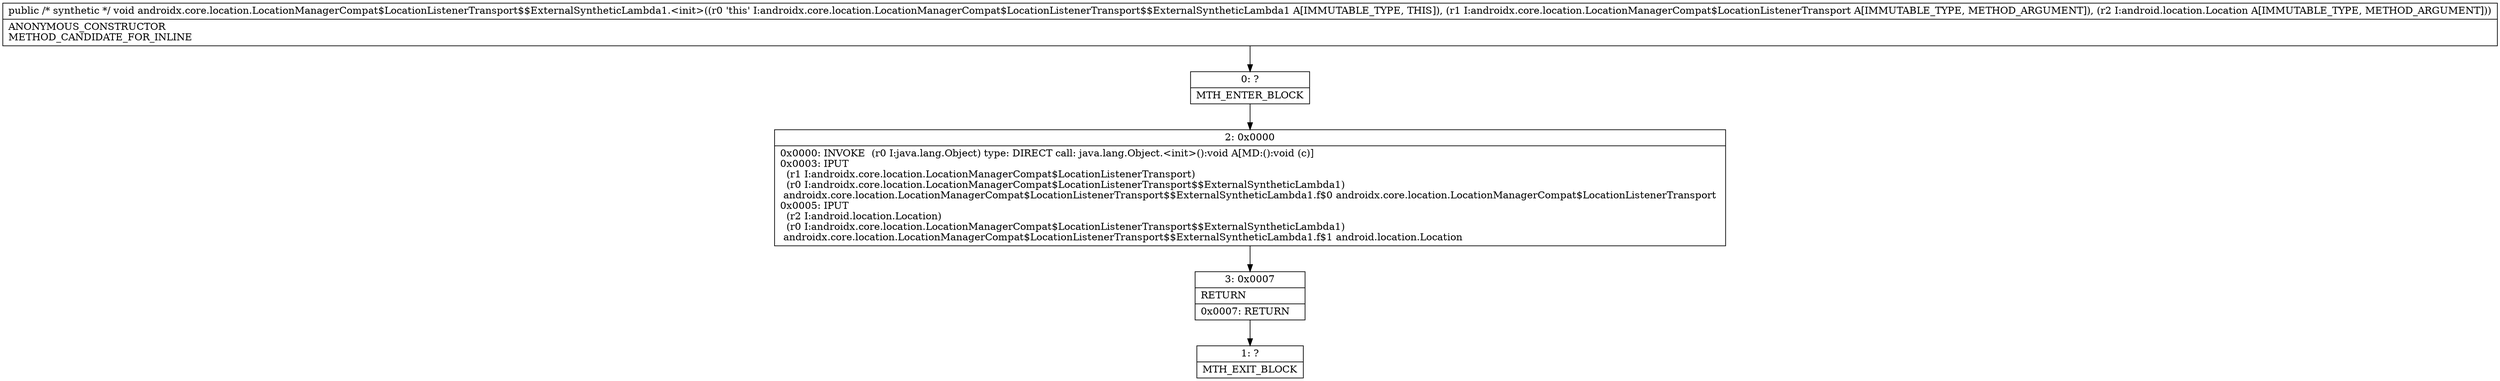 digraph "CFG forandroidx.core.location.LocationManagerCompat$LocationListenerTransport$$ExternalSyntheticLambda1.\<init\>(Landroidx\/core\/location\/LocationManagerCompat$LocationListenerTransport;Landroid\/location\/Location;)V" {
Node_0 [shape=record,label="{0\:\ ?|MTH_ENTER_BLOCK\l}"];
Node_2 [shape=record,label="{2\:\ 0x0000|0x0000: INVOKE  (r0 I:java.lang.Object) type: DIRECT call: java.lang.Object.\<init\>():void A[MD:():void (c)]\l0x0003: IPUT  \l  (r1 I:androidx.core.location.LocationManagerCompat$LocationListenerTransport)\l  (r0 I:androidx.core.location.LocationManagerCompat$LocationListenerTransport$$ExternalSyntheticLambda1)\l androidx.core.location.LocationManagerCompat$LocationListenerTransport$$ExternalSyntheticLambda1.f$0 androidx.core.location.LocationManagerCompat$LocationListenerTransport \l0x0005: IPUT  \l  (r2 I:android.location.Location)\l  (r0 I:androidx.core.location.LocationManagerCompat$LocationListenerTransport$$ExternalSyntheticLambda1)\l androidx.core.location.LocationManagerCompat$LocationListenerTransport$$ExternalSyntheticLambda1.f$1 android.location.Location \l}"];
Node_3 [shape=record,label="{3\:\ 0x0007|RETURN\l|0x0007: RETURN   \l}"];
Node_1 [shape=record,label="{1\:\ ?|MTH_EXIT_BLOCK\l}"];
MethodNode[shape=record,label="{public \/* synthetic *\/ void androidx.core.location.LocationManagerCompat$LocationListenerTransport$$ExternalSyntheticLambda1.\<init\>((r0 'this' I:androidx.core.location.LocationManagerCompat$LocationListenerTransport$$ExternalSyntheticLambda1 A[IMMUTABLE_TYPE, THIS]), (r1 I:androidx.core.location.LocationManagerCompat$LocationListenerTransport A[IMMUTABLE_TYPE, METHOD_ARGUMENT]), (r2 I:android.location.Location A[IMMUTABLE_TYPE, METHOD_ARGUMENT]))  | ANONYMOUS_CONSTRUCTOR\lMETHOD_CANDIDATE_FOR_INLINE\l}"];
MethodNode -> Node_0;Node_0 -> Node_2;
Node_2 -> Node_3;
Node_3 -> Node_1;
}

